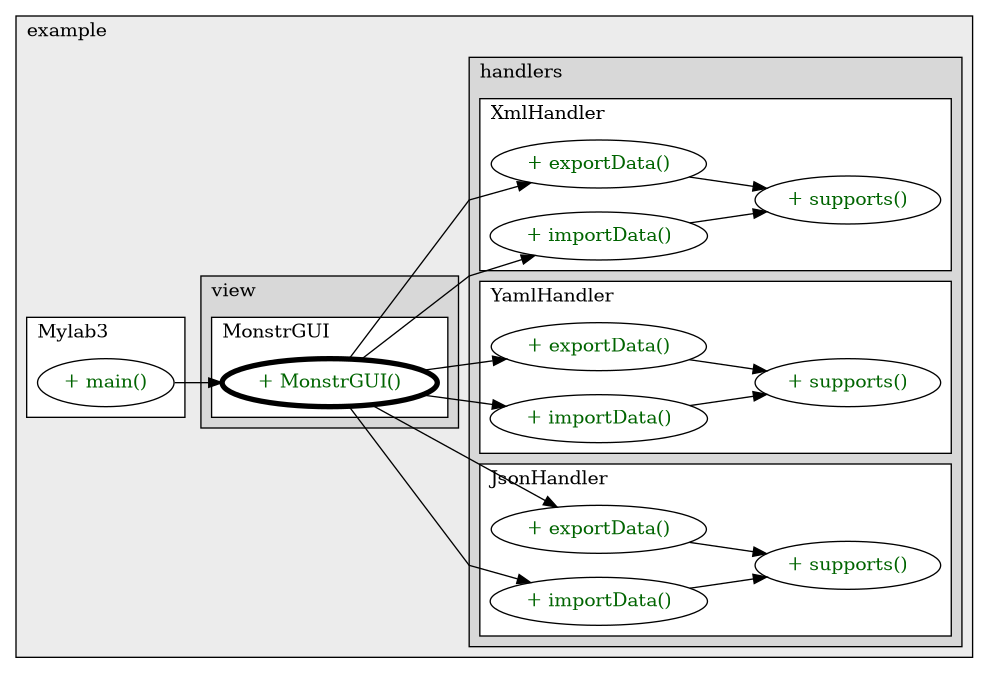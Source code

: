 @startuml

/' diagram meta data start
config=CallConfiguration;
{
  "rootMethod": "org.example.view.MonstrGUI#MonstrGUI()",
  "projectClassification": {
    "searchMode": "OpenProject", // OpenProject, AllProjects
    "includedProjects": "",
    "pathEndKeywords": "*.impl",
    "isClientPath": "",
    "isClientName": "",
    "isTestPath": "",
    "isTestName": "",
    "isMappingPath": "",
    "isMappingName": "",
    "isDataAccessPath": "",
    "isDataAccessName": "",
    "isDataStructurePath": "",
    "isDataStructureName": "",
    "isInterfaceStructuresPath": "",
    "isInterfaceStructuresName": "",
    "isEntryPointPath": "",
    "isEntryPointName": "",
    "treatFinalFieldsAsMandatory": false
  },
  "graphRestriction": {
    "classPackageExcludeFilter": "",
    "classPackageIncludeFilter": "",
    "classNameExcludeFilter": "",
    "classNameIncludeFilter": "",
    "methodNameExcludeFilter": "",
    "methodNameIncludeFilter": "",
    "removeByInheritance": "", // inheritance/annotation based filtering is done in a second step
    "removeByAnnotation": "",
    "removeByClassPackage": "", // cleanup the graph after inheritance/annotation based filtering is done
    "removeByClassName": "",
    "cutMappings": false,
    "cutEnum": true,
    "cutTests": true,
    "cutClient": true,
    "cutDataAccess": true,
    "cutInterfaceStructures": true,
    "cutDataStructures": true,
    "cutGetterAndSetter": true,
    "cutConstructors": true
  },
  "graphTraversal": {
    "forwardDepth": 3,
    "backwardDepth": 3,
    "classPackageExcludeFilter": "",
    "classPackageIncludeFilter": "",
    "classNameExcludeFilter": "",
    "classNameIncludeFilter": "",
    "methodNameExcludeFilter": "",
    "methodNameIncludeFilter": "",
    "hideMappings": false,
    "hideDataStructures": false,
    "hidePrivateMethods": true,
    "hideInterfaceCalls": true, // indirection: implementation -> interface (is hidden) -> implementation
    "onlyShowApplicationEntryPoints": false, // root node is included
    "useMethodCallsForStructureDiagram": "ForwardOnly" // ForwardOnly, BothDirections, No
  },
  "details": {
    "aggregation": "GroupByClass", // ByClass, GroupByClass, None
    "showMethodParametersTypes": false,
    "showMethodParametersNames": false,
    "showMethodReturnType": false,
    "showPackageLevels": 2,
    "showCallOrder": false,
    "edgeMode": "MethodsOnly", // TypesOnly, MethodsOnly, TypesAndMethods, MethodsAndDirectTypeUsage
    "showDetailedClassStructure": false
  },
  "rootClass": "org.example.view.MonstrGUI",
  "extensionCallbackMethod": "" // qualified.class.name#methodName - signature: public static String method(String)
}
diagram meta data end '/



digraph g {
    rankdir="LR"
    splines=polyline
    

'nodes 
subgraph cluster_1322970774 { 
   	label=example
	labeljust=l
	fillcolor="#ececec"
	style=filled
   
   subgraph cluster_1139465888 { 
   	label=Mylab3
	labeljust=l
	fillcolor=white
	style=filled
   
   Mylab31526836320XXXmain1859653459[
	label="+ main()"
	style=filled
	fillcolor=white
	tooltip="Mylab3

null"
	fontcolor=darkgreen
];
} 

subgraph cluster_134302551 { 
   	label=view
	labeljust=l
	fillcolor="#d8d8d8"
	style=filled
   
   subgraph cluster_496733819 { 
   	label=MonstrGUI
	labeljust=l
	fillcolor=white
	style=filled
   
   MonstrGUI2051374221XXXMonstrGUI0[
	label="+ MonstrGUI()"
	style=filled
	fillcolor=white
	tooltip="MonstrGUI

null"
	penwidth=4
	fontcolor=darkgreen
];
} 
} 

subgraph cluster_1943169645 { 
   	label=handlers
	labeljust=l
	fillcolor="#d8d8d8"
	style=filled
   
   subgraph cluster_1483774614 { 
   	label=XmlHandler
	labeljust=l
	fillcolor=white
	style=filled
   
   XmlHandler236307511XXXexportData979386133[
	label="+ exportData()"
	style=filled
	fillcolor=white
	tooltip="XmlHandler

null"
	fontcolor=darkgreen
];

XmlHandler236307511XXXimportData2189724[
	label="+ importData()"
	style=filled
	fillcolor=white
	tooltip="XmlHandler

null"
	fontcolor=darkgreen
];

XmlHandler236307511XXXsupports2189724[
	label="+ supports()"
	style=filled
	fillcolor=white
	tooltip="XmlHandler

null"
	fontcolor=darkgreen
];
} 

subgraph cluster_1537082188 { 
   	label=YamlHandler
	labeljust=l
	fillcolor=white
	style=filled
   
   YamlHandler236307511XXXexportData979386133[
	label="+ exportData()"
	style=filled
	fillcolor=white
	tooltip="YamlHandler

null"
	fontcolor=darkgreen
];

YamlHandler236307511XXXimportData2189724[
	label="+ importData()"
	style=filled
	fillcolor=white
	tooltip="YamlHandler

null"
	fontcolor=darkgreen
];

YamlHandler236307511XXXsupports2189724[
	label="+ supports()"
	style=filled
	fillcolor=white
	tooltip="YamlHandler

null"
	fontcolor=darkgreen
];
} 

subgraph cluster_944982549 { 
   	label=JsonHandler
	labeljust=l
	fillcolor=white
	style=filled
   
   JsonHandler236307511XXXexportData979386133[
	label="+ exportData()"
	style=filled
	fillcolor=white
	tooltip="JsonHandler

null"
	fontcolor=darkgreen
];

JsonHandler236307511XXXimportData2189724[
	label="+ importData()"
	style=filled
	fillcolor=white
	tooltip="JsonHandler

null"
	fontcolor=darkgreen
];

JsonHandler236307511XXXsupports2189724[
	label="+ supports()"
	style=filled
	fillcolor=white
	tooltip="JsonHandler

null"
	fontcolor=darkgreen
];
} 
} 
} 

'edges    
JsonHandler236307511XXXexportData979386133 -> JsonHandler236307511XXXsupports2189724;
JsonHandler236307511XXXimportData2189724 -> JsonHandler236307511XXXsupports2189724;
MonstrGUI2051374221XXXMonstrGUI0 -> JsonHandler236307511XXXexportData979386133;
MonstrGUI2051374221XXXMonstrGUI0 -> JsonHandler236307511XXXimportData2189724;
MonstrGUI2051374221XXXMonstrGUI0 -> XmlHandler236307511XXXexportData979386133;
MonstrGUI2051374221XXXMonstrGUI0 -> XmlHandler236307511XXXimportData2189724;
MonstrGUI2051374221XXXMonstrGUI0 -> YamlHandler236307511XXXexportData979386133;
MonstrGUI2051374221XXXMonstrGUI0 -> YamlHandler236307511XXXimportData2189724;
Mylab31526836320XXXmain1859653459 -> MonstrGUI2051374221XXXMonstrGUI0;
XmlHandler236307511XXXexportData979386133 -> XmlHandler236307511XXXsupports2189724;
XmlHandler236307511XXXimportData2189724 -> XmlHandler236307511XXXsupports2189724;
YamlHandler236307511XXXexportData979386133 -> YamlHandler236307511XXXsupports2189724;
YamlHandler236307511XXXimportData2189724 -> YamlHandler236307511XXXsupports2189724;
    
}
@enduml